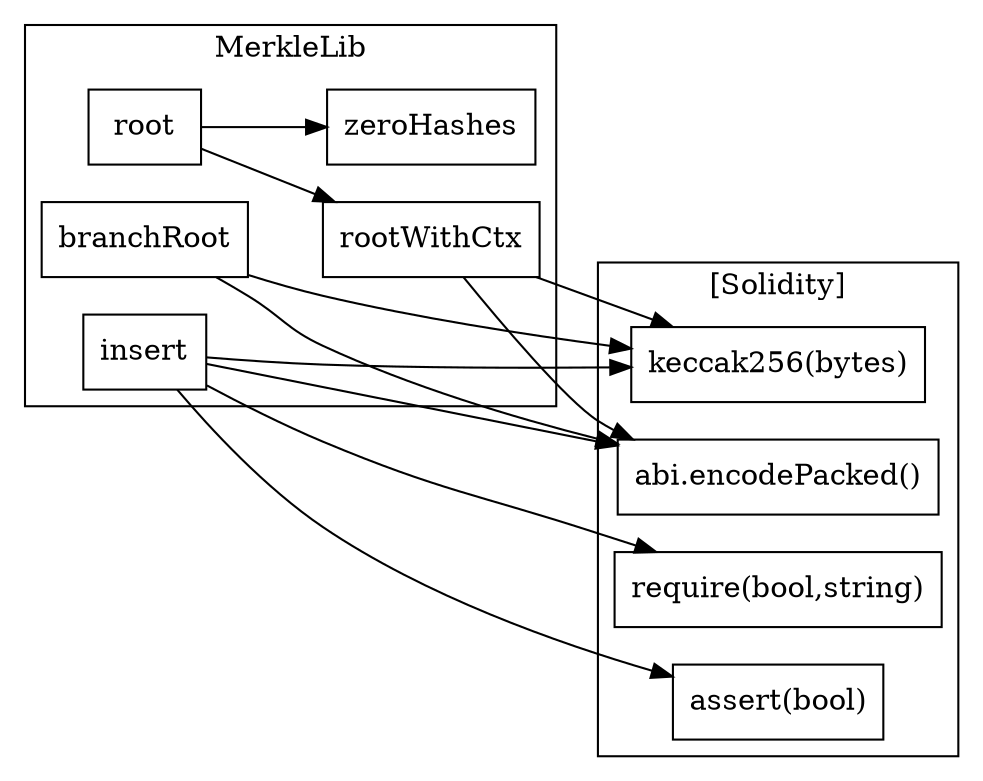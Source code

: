 strict digraph {
rankdir="LR"
node [shape=box]
subgraph cluster_556_MerkleLib {
label = "MerkleLib"
"556_rootWithCtx" [label="rootWithCtx"]
"556_root" [label="root"]
"556_zeroHashes" [label="zeroHashes"]
"556_branchRoot" [label="branchRoot"]
"556_insert" [label="insert"]
"556_root" -> "556_rootWithCtx"
"556_root" -> "556_zeroHashes"
}subgraph cluster_solidity {
label = "[Solidity]"
"require(bool,string)" 
"keccak256(bytes)" 
"assert(bool)" 
"abi.encodePacked()" 
"556_insert" -> "require(bool,string)"
"556_branchRoot" -> "abi.encodePacked()"
"556_rootWithCtx" -> "keccak256(bytes)"
"556_rootWithCtx" -> "abi.encodePacked()"
"556_insert" -> "abi.encodePacked()"
"556_branchRoot" -> "keccak256(bytes)"
"556_insert" -> "assert(bool)"
"556_insert" -> "keccak256(bytes)"
}
}